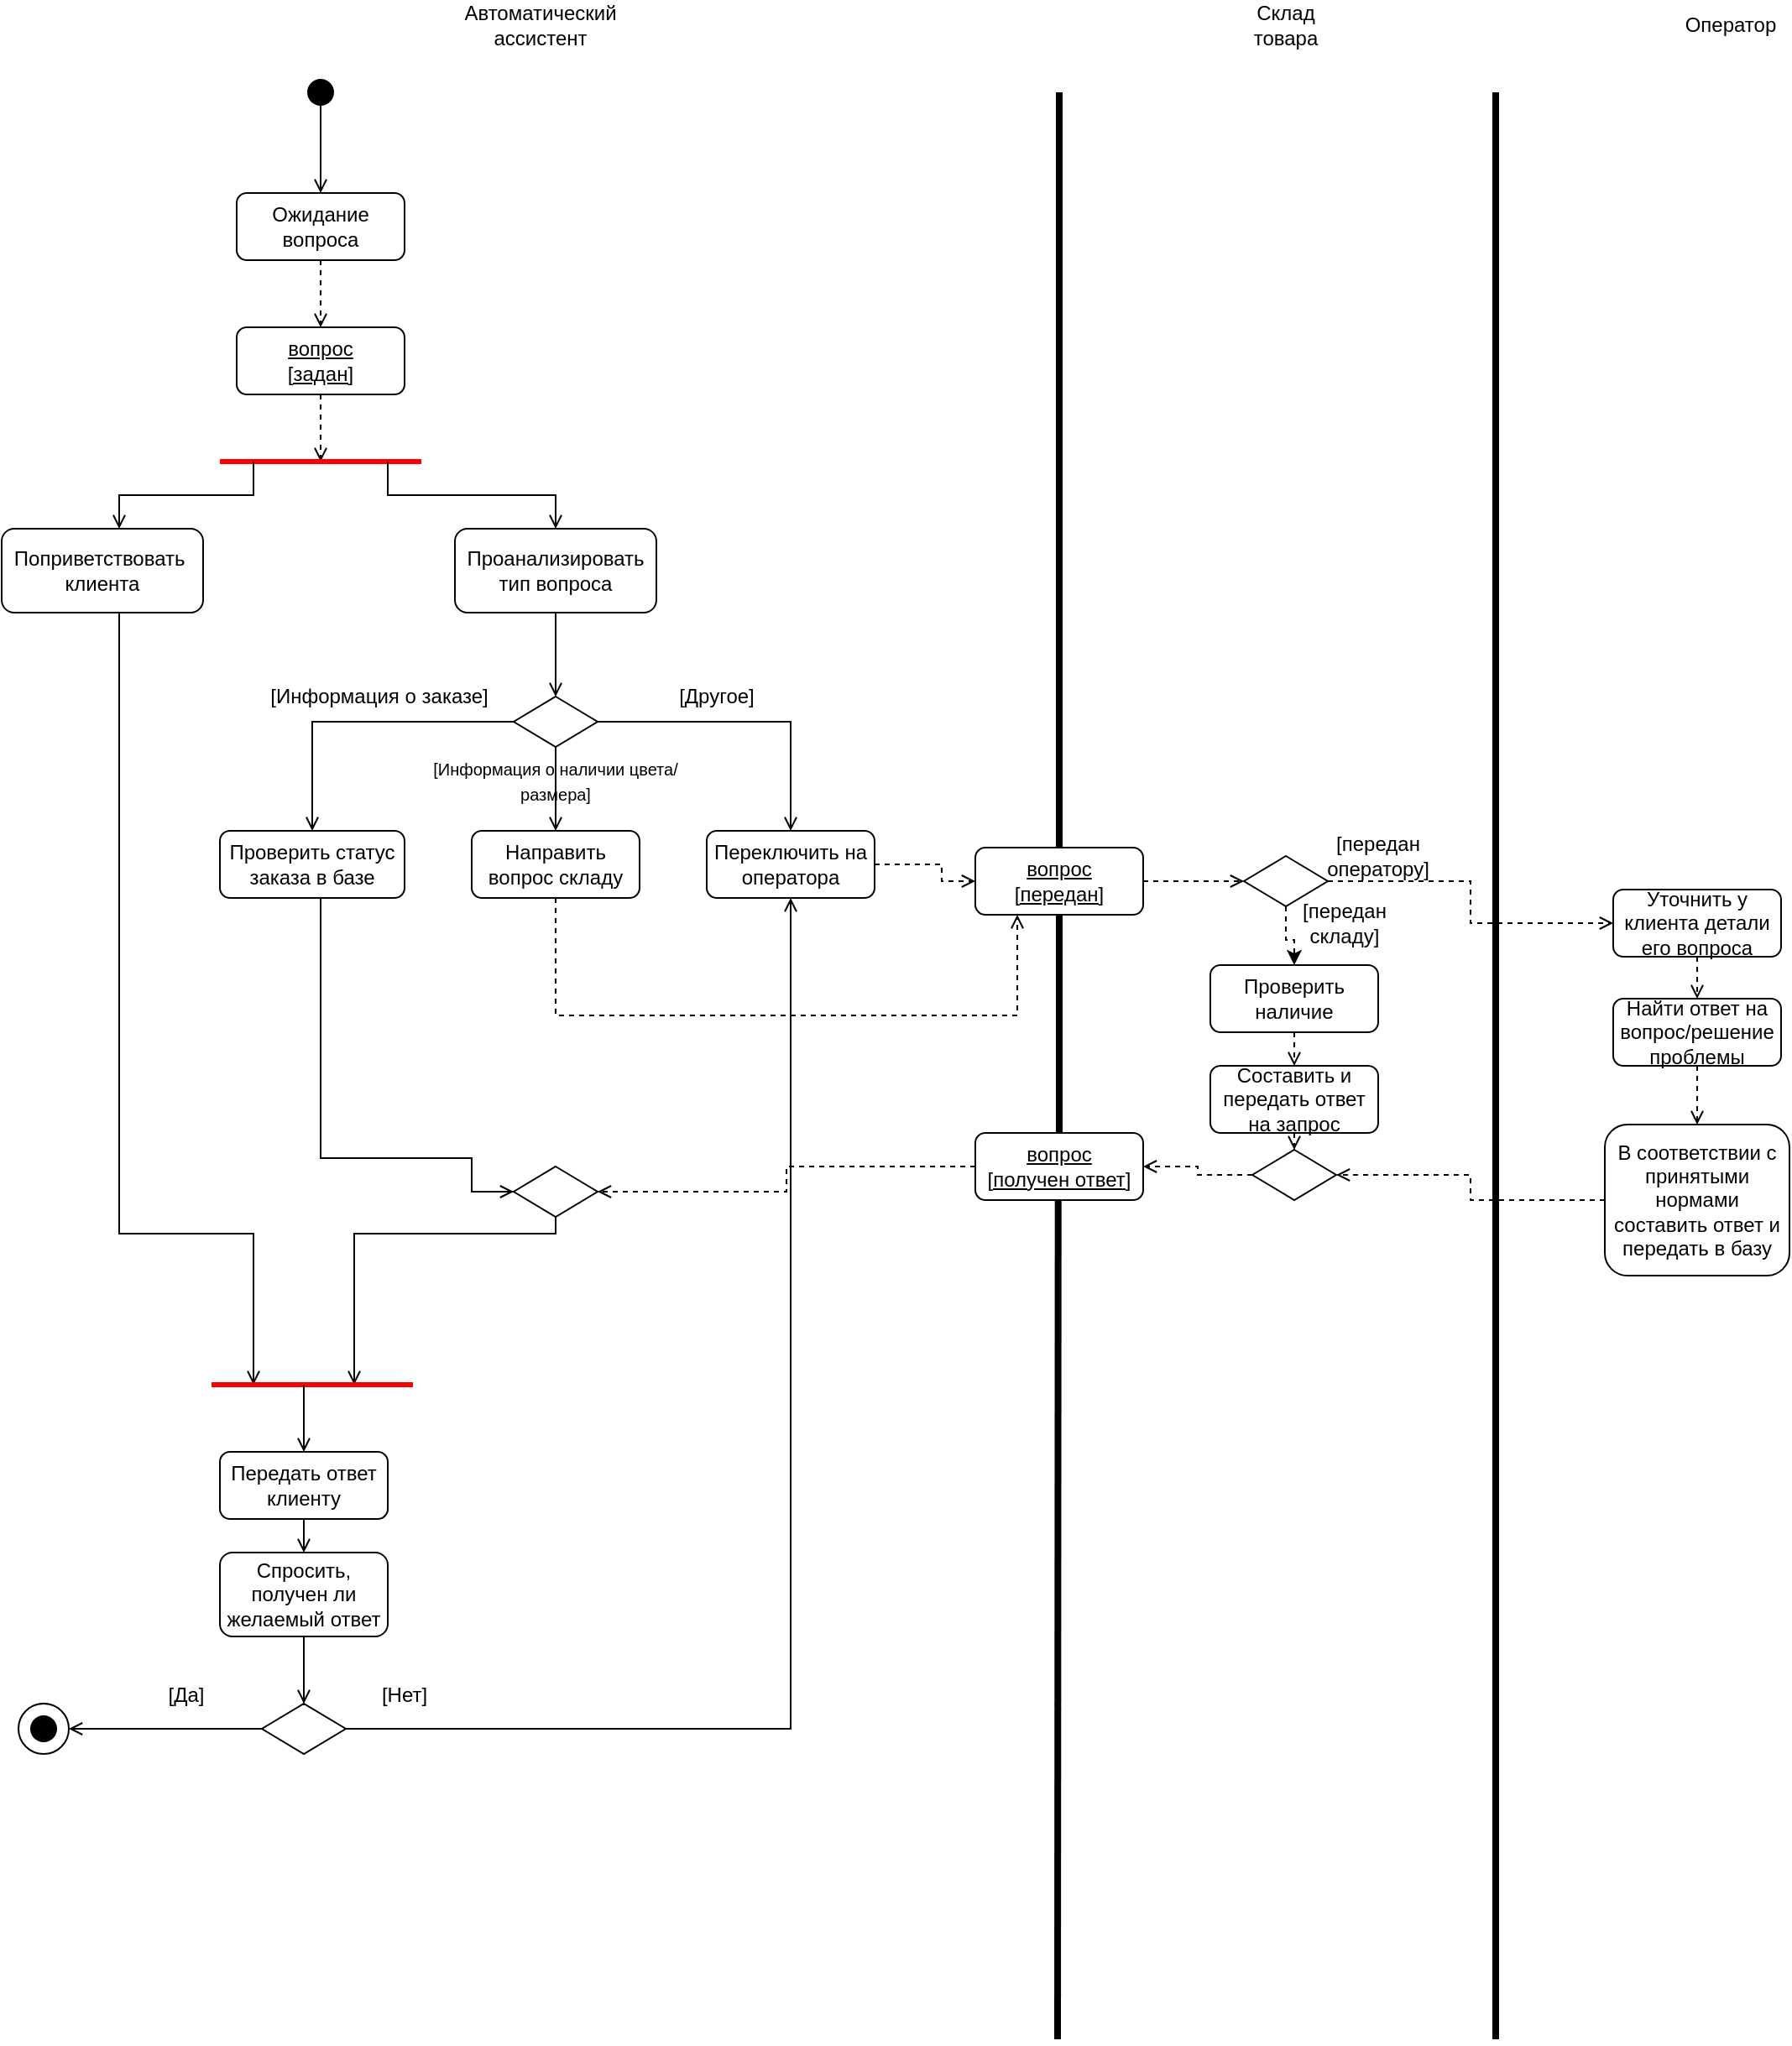 <mxfile version="21.0.6" type="github">
  <diagram name="Страница 1" id="yAPOrBKSxdOMNA0OK9eu">
    <mxGraphModel dx="426" dy="731" grid="1" gridSize="10" guides="1" tooltips="1" connect="1" arrows="1" fold="1" page="1" pageScale="1" pageWidth="827" pageHeight="1169" math="0" shadow="0">
      <root>
        <mxCell id="0" />
        <mxCell id="1" parent="0" />
        <mxCell id="QxluW9l70TD75QezjLGd-47" style="edgeStyle=orthogonalEdgeStyle;rounded=0;orthogonalLoop=1;jettySize=auto;html=1;entryX=0.5;entryY=0;entryDx=0;entryDy=0;endArrow=open;endFill=0;strokeColor=#000000;" edge="1" parent="1" source="QxluW9l70TD75QezjLGd-45" target="QxluW9l70TD75QezjLGd-46">
          <mxGeometry relative="1" as="geometry" />
        </mxCell>
        <mxCell id="QxluW9l70TD75QezjLGd-45" value="" style="shape=waypoint;sketch=0;fillStyle=solid;size=6;pointerEvents=1;points=[];fillColor=none;resizable=0;rotatable=0;perimeter=centerPerimeter;snapToPoint=1;strokeWidth=6;" vertex="1" parent="1">
          <mxGeometry x="1070" y="70" width="20" height="20" as="geometry" />
        </mxCell>
        <mxCell id="QxluW9l70TD75QezjLGd-49" value="" style="edgeStyle=orthogonalEdgeStyle;rounded=0;orthogonalLoop=1;jettySize=auto;html=1;endArrow=open;endFill=0;dashed=1;" edge="1" parent="1" source="QxluW9l70TD75QezjLGd-46" target="QxluW9l70TD75QezjLGd-48">
          <mxGeometry relative="1" as="geometry">
            <Array as="points">
              <mxPoint x="1080" y="190" />
              <mxPoint x="1080" y="190" />
            </Array>
          </mxGeometry>
        </mxCell>
        <mxCell id="QxluW9l70TD75QezjLGd-46" value="Ожидание вопроса" style="rounded=1;whiteSpace=wrap;html=1;" vertex="1" parent="1">
          <mxGeometry x="1030" y="140" width="100" height="40" as="geometry" />
        </mxCell>
        <mxCell id="QxluW9l70TD75QezjLGd-53" style="edgeStyle=orthogonalEdgeStyle;rounded=0;orthogonalLoop=1;jettySize=auto;html=1;endArrow=open;endFill=0;dashed=1;" edge="1" parent="1" source="QxluW9l70TD75QezjLGd-48">
          <mxGeometry relative="1" as="geometry">
            <mxPoint x="1080" y="300" as="targetPoint" />
          </mxGeometry>
        </mxCell>
        <mxCell id="QxluW9l70TD75QezjLGd-48" value="&lt;u&gt;вопрос&lt;br&gt;[задан]&lt;br&gt;&lt;/u&gt;" style="rounded=1;whiteSpace=wrap;html=1;" vertex="1" parent="1">
          <mxGeometry x="1030" y="220" width="100" height="40" as="geometry" />
        </mxCell>
        <mxCell id="QxluW9l70TD75QezjLGd-74" style="edgeStyle=orthogonalEdgeStyle;rounded=0;orthogonalLoop=1;jettySize=auto;html=1;endArrow=open;endFill=0;" edge="1" parent="1" source="QxluW9l70TD75QezjLGd-50">
          <mxGeometry relative="1" as="geometry">
            <mxPoint x="1040" y="850" as="targetPoint" />
            <Array as="points">
              <mxPoint x="960" y="760" />
              <mxPoint x="1040" y="760" />
            </Array>
          </mxGeometry>
        </mxCell>
        <mxCell id="QxluW9l70TD75QezjLGd-50" value="Поприветствовать&amp;nbsp; клиента" style="rounded=1;whiteSpace=wrap;html=1;" vertex="1" parent="1">
          <mxGeometry x="890" y="340" width="120" height="50" as="geometry" />
        </mxCell>
        <mxCell id="QxluW9l70TD75QezjLGd-57" value="" style="edgeStyle=orthogonalEdgeStyle;rounded=0;orthogonalLoop=1;jettySize=auto;html=1;endArrow=open;endFill=0;" edge="1" parent="1" source="QxluW9l70TD75QezjLGd-51" target="QxluW9l70TD75QezjLGd-56">
          <mxGeometry relative="1" as="geometry">
            <Array as="points">
              <mxPoint x="1220" y="410" />
              <mxPoint x="1220" y="410" />
            </Array>
          </mxGeometry>
        </mxCell>
        <mxCell id="QxluW9l70TD75QezjLGd-51" value="Проанализировать тип вопроса" style="rounded=1;whiteSpace=wrap;html=1;" vertex="1" parent="1">
          <mxGeometry x="1160" y="340" width="120" height="50" as="geometry" />
        </mxCell>
        <mxCell id="QxluW9l70TD75QezjLGd-52" value="" style="endArrow=none;html=1;rounded=0;strokeColor=#FF0000;strokeWidth=3;" edge="1" parent="1">
          <mxGeometry width="50" height="50" relative="1" as="geometry">
            <mxPoint x="1140" y="300" as="sourcePoint" />
            <mxPoint x="1020" y="300" as="targetPoint" />
          </mxGeometry>
        </mxCell>
        <mxCell id="QxluW9l70TD75QezjLGd-54" value="" style="endArrow=open;html=1;rounded=0;endFill=0;" edge="1" parent="1">
          <mxGeometry width="50" height="50" relative="1" as="geometry">
            <mxPoint x="1040" y="300" as="sourcePoint" />
            <mxPoint x="960" y="340" as="targetPoint" />
            <Array as="points">
              <mxPoint x="1040" y="320" />
              <mxPoint x="1000" y="320" />
              <mxPoint x="960" y="320" />
            </Array>
          </mxGeometry>
        </mxCell>
        <mxCell id="QxluW9l70TD75QezjLGd-55" value="" style="endArrow=open;html=1;rounded=0;entryX=0.5;entryY=0;entryDx=0;entryDy=0;endFill=0;" edge="1" parent="1" target="QxluW9l70TD75QezjLGd-51">
          <mxGeometry width="50" height="50" relative="1" as="geometry">
            <mxPoint x="1120" y="300" as="sourcePoint" />
            <mxPoint x="1040" y="340" as="targetPoint" />
            <Array as="points">
              <mxPoint x="1120" y="320" />
              <mxPoint x="1220" y="320" />
            </Array>
          </mxGeometry>
        </mxCell>
        <mxCell id="QxluW9l70TD75QezjLGd-65" style="edgeStyle=orthogonalEdgeStyle;rounded=0;orthogonalLoop=1;jettySize=auto;html=1;entryX=0.5;entryY=0;entryDx=0;entryDy=0;endArrow=open;endFill=0;" edge="1" parent="1" source="QxluW9l70TD75QezjLGd-56" target="QxluW9l70TD75QezjLGd-62">
          <mxGeometry relative="1" as="geometry" />
        </mxCell>
        <mxCell id="QxluW9l70TD75QezjLGd-66" style="edgeStyle=orthogonalEdgeStyle;rounded=0;orthogonalLoop=1;jettySize=auto;html=1;entryX=0.5;entryY=0;entryDx=0;entryDy=0;endArrow=open;endFill=0;" edge="1" parent="1" source="QxluW9l70TD75QezjLGd-56" target="QxluW9l70TD75QezjLGd-63">
          <mxGeometry relative="1" as="geometry" />
        </mxCell>
        <mxCell id="QxluW9l70TD75QezjLGd-67" style="edgeStyle=orthogonalEdgeStyle;rounded=0;orthogonalLoop=1;jettySize=auto;html=1;entryX=0.5;entryY=0;entryDx=0;entryDy=0;endArrow=open;endFill=0;" edge="1" parent="1" source="QxluW9l70TD75QezjLGd-56" target="QxluW9l70TD75QezjLGd-64">
          <mxGeometry relative="1" as="geometry" />
        </mxCell>
        <mxCell id="QxluW9l70TD75QezjLGd-56" value="" style="rhombus;whiteSpace=wrap;html=1;" vertex="1" parent="1">
          <mxGeometry x="1195" y="440" width="50" height="30" as="geometry" />
        </mxCell>
        <mxCell id="QxluW9l70TD75QezjLGd-58" value="[Информация о заказе]" style="text;html=1;strokeColor=none;fillColor=none;align=center;verticalAlign=middle;whiteSpace=wrap;rounded=0;" vertex="1" parent="1">
          <mxGeometry x="1040" y="430" width="150" height="20" as="geometry" />
        </mxCell>
        <mxCell id="QxluW9l70TD75QezjLGd-59" value="&lt;font style=&quot;font-size: 10px;&quot;&gt;[Информация о наличии цвета/размера]&lt;/font&gt;" style="text;html=1;strokeColor=none;fillColor=none;align=center;verticalAlign=middle;whiteSpace=wrap;rounded=0;" vertex="1" parent="1">
          <mxGeometry x="1145" y="480" width="150" height="20" as="geometry" />
        </mxCell>
        <mxCell id="QxluW9l70TD75QezjLGd-61" value="[Другое]" style="text;html=1;strokeColor=none;fillColor=none;align=center;verticalAlign=middle;whiteSpace=wrap;rounded=0;" vertex="1" parent="1">
          <mxGeometry x="1241" y="430" width="150" height="20" as="geometry" />
        </mxCell>
        <mxCell id="QxluW9l70TD75QezjLGd-72" style="edgeStyle=orthogonalEdgeStyle;rounded=0;orthogonalLoop=1;jettySize=auto;html=1;entryX=0;entryY=0.5;entryDx=0;entryDy=0;endArrow=open;endFill=0;" edge="1" parent="1" source="QxluW9l70TD75QezjLGd-62" target="QxluW9l70TD75QezjLGd-71">
          <mxGeometry relative="1" as="geometry">
            <Array as="points">
              <mxPoint x="1080" y="715" />
              <mxPoint x="1170" y="715" />
              <mxPoint x="1170" y="735" />
            </Array>
          </mxGeometry>
        </mxCell>
        <mxCell id="QxluW9l70TD75QezjLGd-62" value="Проверить статус заказа в базе" style="rounded=1;whiteSpace=wrap;html=1;" vertex="1" parent="1">
          <mxGeometry x="1020" y="520" width="110" height="40" as="geometry" />
        </mxCell>
        <mxCell id="QxluW9l70TD75QezjLGd-76" style="edgeStyle=orthogonalEdgeStyle;rounded=0;orthogonalLoop=1;jettySize=auto;html=1;entryX=0.25;entryY=1;entryDx=0;entryDy=0;endArrow=open;endFill=0;dashed=1;" edge="1" parent="1" source="QxluW9l70TD75QezjLGd-63" target="QxluW9l70TD75QezjLGd-70">
          <mxGeometry relative="1" as="geometry">
            <Array as="points">
              <mxPoint x="1220" y="630" />
              <mxPoint x="1495" y="630" />
            </Array>
          </mxGeometry>
        </mxCell>
        <mxCell id="QxluW9l70TD75QezjLGd-63" value="Направить вопрос складу" style="rounded=1;whiteSpace=wrap;html=1;" vertex="1" parent="1">
          <mxGeometry x="1170" y="520" width="100" height="40" as="geometry" />
        </mxCell>
        <mxCell id="QxluW9l70TD75QezjLGd-77" style="edgeStyle=orthogonalEdgeStyle;rounded=0;orthogonalLoop=1;jettySize=auto;html=1;entryX=0;entryY=0.5;entryDx=0;entryDy=0;dashed=1;endArrow=open;endFill=0;" edge="1" parent="1" source="QxluW9l70TD75QezjLGd-64" target="QxluW9l70TD75QezjLGd-70">
          <mxGeometry relative="1" as="geometry">
            <Array as="points">
              <mxPoint x="1450" y="540" />
              <mxPoint x="1450" y="550" />
            </Array>
          </mxGeometry>
        </mxCell>
        <mxCell id="QxluW9l70TD75QezjLGd-64" value="Переключить на оператора" style="rounded=1;whiteSpace=wrap;html=1;" vertex="1" parent="1">
          <mxGeometry x="1310" y="520" width="100" height="40" as="geometry" />
        </mxCell>
        <mxCell id="QxluW9l70TD75QezjLGd-75" style="edgeStyle=orthogonalEdgeStyle;rounded=0;orthogonalLoop=1;jettySize=auto;html=1;endArrow=open;endFill=0;" edge="1" parent="1" source="QxluW9l70TD75QezjLGd-71">
          <mxGeometry relative="1" as="geometry">
            <mxPoint x="1100" y="850" as="targetPoint" />
            <Array as="points">
              <mxPoint x="1220" y="760" />
              <mxPoint x="1100" y="760" />
            </Array>
          </mxGeometry>
        </mxCell>
        <mxCell id="QxluW9l70TD75QezjLGd-71" value="" style="rhombus;whiteSpace=wrap;html=1;" vertex="1" parent="1">
          <mxGeometry x="1195" y="720" width="50" height="30" as="geometry" />
        </mxCell>
        <mxCell id="QxluW9l70TD75QezjLGd-73" value="" style="endArrow=none;html=1;rounded=0;strokeColor=#FF0000;strokeWidth=3;" edge="1" parent="1">
          <mxGeometry width="50" height="50" relative="1" as="geometry">
            <mxPoint x="1135" y="850" as="sourcePoint" />
            <mxPoint x="1015" y="850" as="targetPoint" />
          </mxGeometry>
        </mxCell>
        <mxCell id="QxluW9l70TD75QezjLGd-78" value="" style="endArrow=none;html=1;rounded=0;strokeWidth=4;startArrow=none;" edge="1" parent="1" source="QxluW9l70TD75QezjLGd-70">
          <mxGeometry width="50" height="50" relative="1" as="geometry">
            <mxPoint x="1530" y="600" as="sourcePoint" />
            <mxPoint x="1520" y="80" as="targetPoint" />
          </mxGeometry>
        </mxCell>
        <mxCell id="QxluW9l70TD75QezjLGd-79" value="" style="endArrow=none;html=1;rounded=0;strokeWidth=4;" edge="1" parent="1">
          <mxGeometry width="50" height="50" relative="1" as="geometry">
            <mxPoint x="1519" y="1240" as="sourcePoint" />
            <mxPoint x="1519.38" y="710" as="targetPoint" />
          </mxGeometry>
        </mxCell>
        <mxCell id="QxluW9l70TD75QezjLGd-80" value="Автоматический ассистент" style="text;html=1;strokeColor=none;fillColor=none;align=center;verticalAlign=middle;whiteSpace=wrap;rounded=0;" vertex="1" parent="1">
          <mxGeometry x="1181" y="25" width="60" height="30" as="geometry" />
        </mxCell>
        <mxCell id="QxluW9l70TD75QezjLGd-81" value="Склад товара" style="text;html=1;strokeColor=none;fillColor=none;align=center;verticalAlign=middle;whiteSpace=wrap;rounded=0;" vertex="1" parent="1">
          <mxGeometry x="1625" y="25" width="60" height="30" as="geometry" />
        </mxCell>
        <mxCell id="QxluW9l70TD75QezjLGd-82" value="Оператор" style="text;html=1;strokeColor=none;fillColor=none;align=center;verticalAlign=middle;whiteSpace=wrap;rounded=0;" vertex="1" parent="1">
          <mxGeometry x="1890" y="25" width="60" height="30" as="geometry" />
        </mxCell>
        <mxCell id="QxluW9l70TD75QezjLGd-83" value="" style="endArrow=none;html=1;rounded=0;strokeWidth=4;" edge="1" parent="1">
          <mxGeometry width="50" height="50" relative="1" as="geometry">
            <mxPoint x="1780" y="600" as="sourcePoint" />
            <mxPoint x="1780" y="80" as="targetPoint" />
          </mxGeometry>
        </mxCell>
        <mxCell id="QxluW9l70TD75QezjLGd-100" style="edgeStyle=orthogonalEdgeStyle;rounded=0;orthogonalLoop=1;jettySize=auto;html=1;exitX=0.5;exitY=1;exitDx=0;exitDy=0;entryX=0.5;entryY=0;entryDx=0;entryDy=0;endArrow=open;endFill=0;dashed=1;" edge="1" parent="1" source="QxluW9l70TD75QezjLGd-84" target="QxluW9l70TD75QezjLGd-86">
          <mxGeometry relative="1" as="geometry" />
        </mxCell>
        <mxCell id="QxluW9l70TD75QezjLGd-84" value="Проверить наличие" style="rounded=1;whiteSpace=wrap;html=1;" vertex="1" parent="1">
          <mxGeometry x="1610" y="600" width="100" height="40" as="geometry" />
        </mxCell>
        <mxCell id="QxluW9l70TD75QezjLGd-93" style="edgeStyle=orthogonalEdgeStyle;rounded=0;orthogonalLoop=1;jettySize=auto;html=1;entryX=0;entryY=0.5;entryDx=0;entryDy=0;dashed=1;endArrow=open;endFill=0;" edge="1" parent="1" source="QxluW9l70TD75QezjLGd-70" target="QxluW9l70TD75QezjLGd-92">
          <mxGeometry relative="1" as="geometry" />
        </mxCell>
        <mxCell id="QxluW9l70TD75QezjLGd-70" value="&lt;u&gt;вопрос&lt;br&gt;[передан]&lt;br&gt;&lt;/u&gt;" style="rounded=1;whiteSpace=wrap;html=1;" vertex="1" parent="1">
          <mxGeometry x="1470" y="530" width="100" height="40" as="geometry" />
        </mxCell>
        <mxCell id="QxluW9l70TD75QezjLGd-101" style="edgeStyle=orthogonalEdgeStyle;rounded=0;orthogonalLoop=1;jettySize=auto;html=1;exitX=0.5;exitY=1;exitDx=0;exitDy=0;entryX=0.5;entryY=0;entryDx=0;entryDy=0;dashed=1;endArrow=open;endFill=0;" edge="1" parent="1" source="QxluW9l70TD75QezjLGd-86" target="QxluW9l70TD75QezjLGd-98">
          <mxGeometry relative="1" as="geometry" />
        </mxCell>
        <mxCell id="QxluW9l70TD75QezjLGd-86" value="Составить и передать ответ на запрос" style="rounded=1;whiteSpace=wrap;html=1;" vertex="1" parent="1">
          <mxGeometry x="1610" y="660" width="100" height="40" as="geometry" />
        </mxCell>
        <mxCell id="QxluW9l70TD75QezjLGd-102" style="edgeStyle=orthogonalEdgeStyle;rounded=0;orthogonalLoop=1;jettySize=auto;html=1;entryX=1;entryY=0.5;entryDx=0;entryDy=0;dashed=1;endArrow=open;endFill=0;" edge="1" parent="1" source="QxluW9l70TD75QezjLGd-89" target="QxluW9l70TD75QezjLGd-71">
          <mxGeometry relative="1" as="geometry" />
        </mxCell>
        <mxCell id="QxluW9l70TD75QezjLGd-89" value="&lt;u&gt;вопрос&lt;br&gt;[получен ответ]&lt;br&gt;&lt;/u&gt;" style="rounded=1;whiteSpace=wrap;html=1;" vertex="1" parent="1">
          <mxGeometry x="1470" y="700" width="100" height="40" as="geometry" />
        </mxCell>
        <mxCell id="QxluW9l70TD75QezjLGd-90" value="" style="endArrow=none;html=1;rounded=0;strokeWidth=4;entryX=0.5;entryY=1;entryDx=0;entryDy=0;exitX=0.5;exitY=0;exitDx=0;exitDy=0;" edge="1" parent="1" source="QxluW9l70TD75QezjLGd-89" target="QxluW9l70TD75QezjLGd-70">
          <mxGeometry width="50" height="50" relative="1" as="geometry">
            <mxPoint x="1520" y="648.0" as="sourcePoint" />
            <mxPoint x="1568.75" y="720" as="targetPoint" />
          </mxGeometry>
        </mxCell>
        <mxCell id="QxluW9l70TD75QezjLGd-96" style="edgeStyle=orthogonalEdgeStyle;rounded=0;orthogonalLoop=1;jettySize=auto;html=1;entryX=0.5;entryY=0;entryDx=0;entryDy=0;dashed=1;" edge="1" parent="1" source="QxluW9l70TD75QezjLGd-92" target="QxluW9l70TD75QezjLGd-84">
          <mxGeometry relative="1" as="geometry" />
        </mxCell>
        <mxCell id="QxluW9l70TD75QezjLGd-117" style="edgeStyle=orthogonalEdgeStyle;rounded=0;orthogonalLoop=1;jettySize=auto;html=1;dashed=1;endArrow=open;endFill=0;entryX=0;entryY=0.5;entryDx=0;entryDy=0;" edge="1" parent="1" source="QxluW9l70TD75QezjLGd-92" target="QxluW9l70TD75QezjLGd-119">
          <mxGeometry relative="1" as="geometry">
            <mxPoint x="1820" y="550" as="targetPoint" />
          </mxGeometry>
        </mxCell>
        <mxCell id="QxluW9l70TD75QezjLGd-92" value="" style="rhombus;whiteSpace=wrap;html=1;" vertex="1" parent="1">
          <mxGeometry x="1630" y="535" width="50" height="30" as="geometry" />
        </mxCell>
        <mxCell id="QxluW9l70TD75QezjLGd-97" value="[передан складу]" style="text;html=1;strokeColor=none;fillColor=none;align=center;verticalAlign=middle;whiteSpace=wrap;rounded=0;" vertex="1" parent="1">
          <mxGeometry x="1660" y="560" width="60" height="30" as="geometry" />
        </mxCell>
        <mxCell id="QxluW9l70TD75QezjLGd-99" style="edgeStyle=orthogonalEdgeStyle;rounded=0;orthogonalLoop=1;jettySize=auto;html=1;entryX=1;entryY=0.5;entryDx=0;entryDy=0;endArrow=open;endFill=0;dashed=1;" edge="1" parent="1" source="QxluW9l70TD75QezjLGd-98" target="QxluW9l70TD75QezjLGd-89">
          <mxGeometry relative="1" as="geometry" />
        </mxCell>
        <mxCell id="QxluW9l70TD75QezjLGd-98" value="" style="rhombus;whiteSpace=wrap;html=1;" vertex="1" parent="1">
          <mxGeometry x="1635" y="710" width="50" height="30" as="geometry" />
        </mxCell>
        <mxCell id="QxluW9l70TD75QezjLGd-106" style="edgeStyle=orthogonalEdgeStyle;rounded=0;orthogonalLoop=1;jettySize=auto;html=1;exitX=0.5;exitY=1;exitDx=0;exitDy=0;entryX=0.5;entryY=0;entryDx=0;entryDy=0;endArrow=open;endFill=0;" edge="1" parent="1" source="QxluW9l70TD75QezjLGd-103" target="QxluW9l70TD75QezjLGd-104">
          <mxGeometry relative="1" as="geometry" />
        </mxCell>
        <mxCell id="QxluW9l70TD75QezjLGd-103" value="Передать ответ клиенту" style="rounded=1;whiteSpace=wrap;html=1;" vertex="1" parent="1">
          <mxGeometry x="1020" y="890" width="100" height="40" as="geometry" />
        </mxCell>
        <mxCell id="QxluW9l70TD75QezjLGd-108" style="edgeStyle=orthogonalEdgeStyle;rounded=0;orthogonalLoop=1;jettySize=auto;html=1;endArrow=open;endFill=0;" edge="1" parent="1" source="QxluW9l70TD75QezjLGd-104" target="QxluW9l70TD75QezjLGd-107">
          <mxGeometry relative="1" as="geometry" />
        </mxCell>
        <mxCell id="QxluW9l70TD75QezjLGd-104" value="Спросить, получен ли желаемый ответ" style="rounded=1;whiteSpace=wrap;html=1;" vertex="1" parent="1">
          <mxGeometry x="1020" y="950" width="100" height="50" as="geometry" />
        </mxCell>
        <mxCell id="QxluW9l70TD75QezjLGd-105" value="" style="endArrow=open;html=1;rounded=0;entryX=0.5;entryY=0;entryDx=0;entryDy=0;endFill=0;" edge="1" parent="1" target="QxluW9l70TD75QezjLGd-103">
          <mxGeometry width="50" height="50" relative="1" as="geometry">
            <mxPoint x="1070" y="850" as="sourcePoint" />
            <mxPoint x="1266" y="850" as="targetPoint" />
          </mxGeometry>
        </mxCell>
        <mxCell id="QxluW9l70TD75QezjLGd-111" style="edgeStyle=orthogonalEdgeStyle;rounded=0;orthogonalLoop=1;jettySize=auto;html=1;entryX=1;entryY=0.5;entryDx=0;entryDy=0;endArrow=open;endFill=0;" edge="1" parent="1" source="QxluW9l70TD75QezjLGd-107" target="QxluW9l70TD75QezjLGd-109">
          <mxGeometry relative="1" as="geometry" />
        </mxCell>
        <mxCell id="QxluW9l70TD75QezjLGd-115" style="edgeStyle=orthogonalEdgeStyle;rounded=0;orthogonalLoop=1;jettySize=auto;html=1;entryX=0.5;entryY=1;entryDx=0;entryDy=0;endArrow=open;endFill=0;" edge="1" parent="1" source="QxluW9l70TD75QezjLGd-107" target="QxluW9l70TD75QezjLGd-64">
          <mxGeometry relative="1" as="geometry" />
        </mxCell>
        <mxCell id="QxluW9l70TD75QezjLGd-107" value="" style="rhombus;whiteSpace=wrap;html=1;" vertex="1" parent="1">
          <mxGeometry x="1045" y="1040" width="50" height="30" as="geometry" />
        </mxCell>
        <mxCell id="QxluW9l70TD75QezjLGd-109" value="" style="ellipse;whiteSpace=wrap;html=1;" vertex="1" parent="1">
          <mxGeometry x="900" y="1040" width="30" height="30" as="geometry" />
        </mxCell>
        <mxCell id="QxluW9l70TD75QezjLGd-110" value="" style="shape=waypoint;sketch=0;fillStyle=solid;size=6;pointerEvents=1;points=[];fillColor=none;resizable=0;rotatable=0;perimeter=centerPerimeter;snapToPoint=1;strokeWidth=6;" vertex="1" parent="1">
          <mxGeometry x="905" y="1045" width="20" height="20" as="geometry" />
        </mxCell>
        <mxCell id="QxluW9l70TD75QezjLGd-112" value="[Да]" style="text;html=1;strokeColor=none;fillColor=none;align=center;verticalAlign=middle;whiteSpace=wrap;rounded=0;" vertex="1" parent="1">
          <mxGeometry x="970" y="1020" width="60" height="30" as="geometry" />
        </mxCell>
        <mxCell id="QxluW9l70TD75QezjLGd-113" value="[Нет]" style="text;html=1;strokeColor=none;fillColor=none;align=center;verticalAlign=middle;whiteSpace=wrap;rounded=0;" vertex="1" parent="1">
          <mxGeometry x="1100" y="1020" width="60" height="30" as="geometry" />
        </mxCell>
        <mxCell id="QxluW9l70TD75QezjLGd-118" value="[передан оператору]" style="text;html=1;strokeColor=none;fillColor=none;align=center;verticalAlign=middle;whiteSpace=wrap;rounded=0;" vertex="1" parent="1">
          <mxGeometry x="1680" y="520" width="60" height="30" as="geometry" />
        </mxCell>
        <mxCell id="QxluW9l70TD75QezjLGd-122" style="edgeStyle=orthogonalEdgeStyle;rounded=0;orthogonalLoop=1;jettySize=auto;html=1;exitX=0.5;exitY=1;exitDx=0;exitDy=0;entryX=0.5;entryY=0;entryDx=0;entryDy=0;endArrow=open;endFill=0;dashed=1;" edge="1" parent="1" source="QxluW9l70TD75QezjLGd-119" target="QxluW9l70TD75QezjLGd-120">
          <mxGeometry relative="1" as="geometry" />
        </mxCell>
        <mxCell id="QxluW9l70TD75QezjLGd-119" value="Уточнить у клиента детали его вопроса" style="rounded=1;whiteSpace=wrap;html=1;" vertex="1" parent="1">
          <mxGeometry x="1850" y="555" width="100" height="40" as="geometry" />
        </mxCell>
        <mxCell id="QxluW9l70TD75QezjLGd-123" style="edgeStyle=orthogonalEdgeStyle;rounded=0;orthogonalLoop=1;jettySize=auto;html=1;exitX=0.5;exitY=1;exitDx=0;exitDy=0;entryX=0.5;entryY=0;entryDx=0;entryDy=0;endArrow=open;endFill=0;dashed=1;" edge="1" parent="1" source="QxluW9l70TD75QezjLGd-120" target="QxluW9l70TD75QezjLGd-121">
          <mxGeometry relative="1" as="geometry" />
        </mxCell>
        <mxCell id="QxluW9l70TD75QezjLGd-120" value="Найти ответ на вопрос/решение проблемы" style="rounded=1;whiteSpace=wrap;html=1;" vertex="1" parent="1">
          <mxGeometry x="1850" y="620" width="100" height="40" as="geometry" />
        </mxCell>
        <mxCell id="QxluW9l70TD75QezjLGd-124" style="edgeStyle=orthogonalEdgeStyle;rounded=0;orthogonalLoop=1;jettySize=auto;html=1;entryX=1;entryY=0.5;entryDx=0;entryDy=0;dashed=1;endArrow=open;endFill=0;" edge="1" parent="1" source="QxluW9l70TD75QezjLGd-121" target="QxluW9l70TD75QezjLGd-98">
          <mxGeometry relative="1" as="geometry" />
        </mxCell>
        <mxCell id="QxluW9l70TD75QezjLGd-121" value="В соответствии с принятыми нормами составить ответ и передать в базу" style="rounded=1;whiteSpace=wrap;html=1;" vertex="1" parent="1">
          <mxGeometry x="1845" y="695" width="110" height="90" as="geometry" />
        </mxCell>
        <mxCell id="QxluW9l70TD75QezjLGd-125" value="" style="endArrow=none;html=1;rounded=0;strokeWidth=4;" edge="1" parent="1">
          <mxGeometry width="50" height="50" relative="1" as="geometry">
            <mxPoint x="1780" y="1120" as="sourcePoint" />
            <mxPoint x="1780" y="600" as="targetPoint" />
          </mxGeometry>
        </mxCell>
        <mxCell id="QxluW9l70TD75QezjLGd-126" value="" style="endArrow=none;html=1;rounded=0;strokeWidth=4;" edge="1" parent="1">
          <mxGeometry width="50" height="50" relative="1" as="geometry">
            <mxPoint x="1780" y="1240" as="sourcePoint" />
            <mxPoint x="1780" y="1110" as="targetPoint" />
            <Array as="points" />
          </mxGeometry>
        </mxCell>
      </root>
    </mxGraphModel>
  </diagram>
</mxfile>
